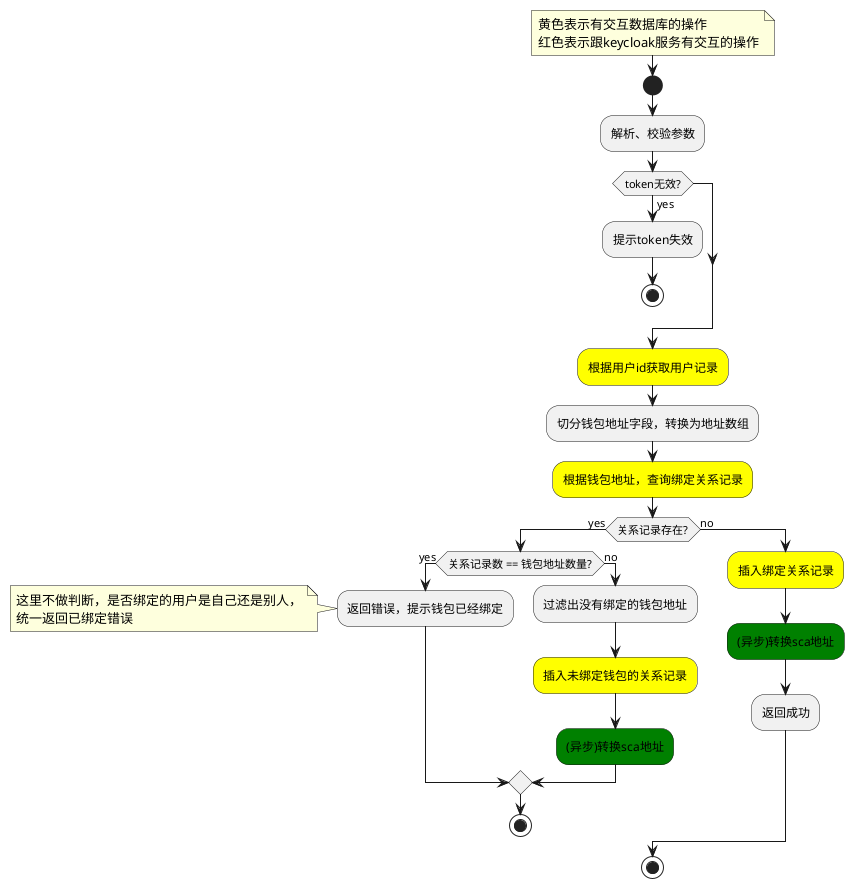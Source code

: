 @startuml
note right
    黄色表示有交互数据库的操作
    红色表示跟keycloak服务有交互的操作
end note
start
:解析、校验参数;
if (token无效?) then (yes)
    :提示token失效;
    stop
endif
#yellow:根据用户id获取用户记录;
:切分钱包地址字段，转换为地址数组;
#yellow:根据钱包地址，查询绑定关系记录;
if (关系记录存在?) then (yes)
    if (关系记录数 == 钱包地址数量?) then (yes)
    :返回错误，提示钱包已经绑定;
    note left
        这里不做判断，是否绑定的用户是自己还是别人，
        统一返回已绑定错误
    end note
    else (no)
        :过滤出没有绑定的钱包地址;
        #yellow:插入未绑定钱包的关系记录;
        #green:(异步)转换sca地址;
    endif
    stop
else (no)
    #yellow:插入绑定关系记录;
    #green:(异步)转换sca地址;
    :返回成功;
endif
stop
@enduml